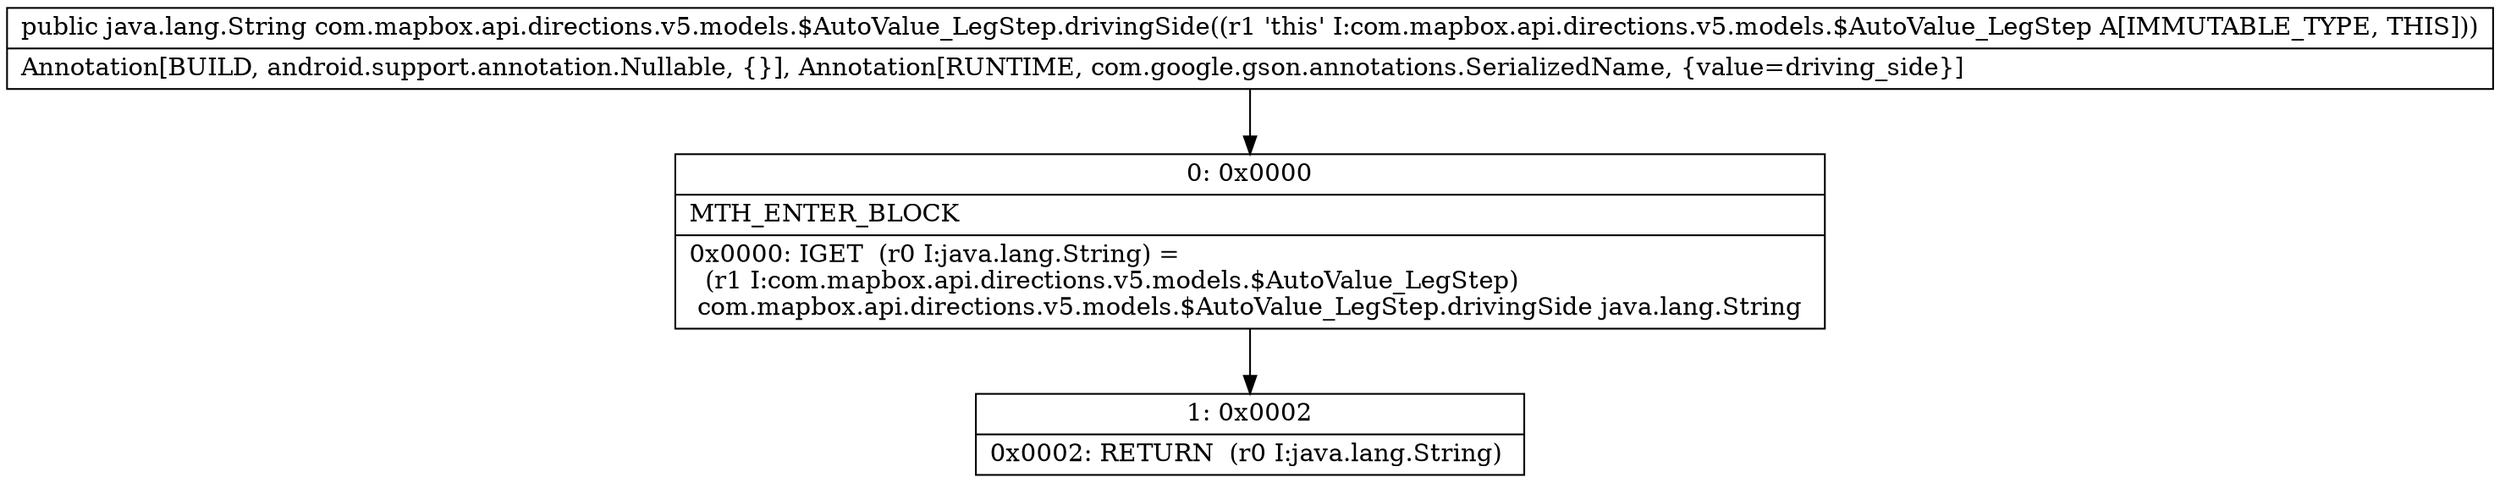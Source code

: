 digraph "CFG forcom.mapbox.api.directions.v5.models.$AutoValue_LegStep.drivingSide()Ljava\/lang\/String;" {
Node_0 [shape=record,label="{0\:\ 0x0000|MTH_ENTER_BLOCK\l|0x0000: IGET  (r0 I:java.lang.String) = \l  (r1 I:com.mapbox.api.directions.v5.models.$AutoValue_LegStep)\l com.mapbox.api.directions.v5.models.$AutoValue_LegStep.drivingSide java.lang.String \l}"];
Node_1 [shape=record,label="{1\:\ 0x0002|0x0002: RETURN  (r0 I:java.lang.String) \l}"];
MethodNode[shape=record,label="{public java.lang.String com.mapbox.api.directions.v5.models.$AutoValue_LegStep.drivingSide((r1 'this' I:com.mapbox.api.directions.v5.models.$AutoValue_LegStep A[IMMUTABLE_TYPE, THIS]))  | Annotation[BUILD, android.support.annotation.Nullable, \{\}], Annotation[RUNTIME, com.google.gson.annotations.SerializedName, \{value=driving_side\}]\l}"];
MethodNode -> Node_0;
Node_0 -> Node_1;
}


